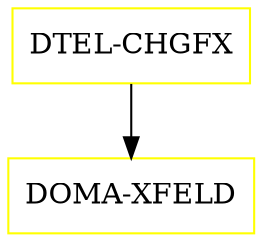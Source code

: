 digraph G {
  "DTEL-CHGFX" [shape=box,color=yellow];
  "DOMA-XFELD" [shape=box,color=yellow,URL="./DOMA_XFELD.html"];
  "DTEL-CHGFX" -> "DOMA-XFELD";
}
